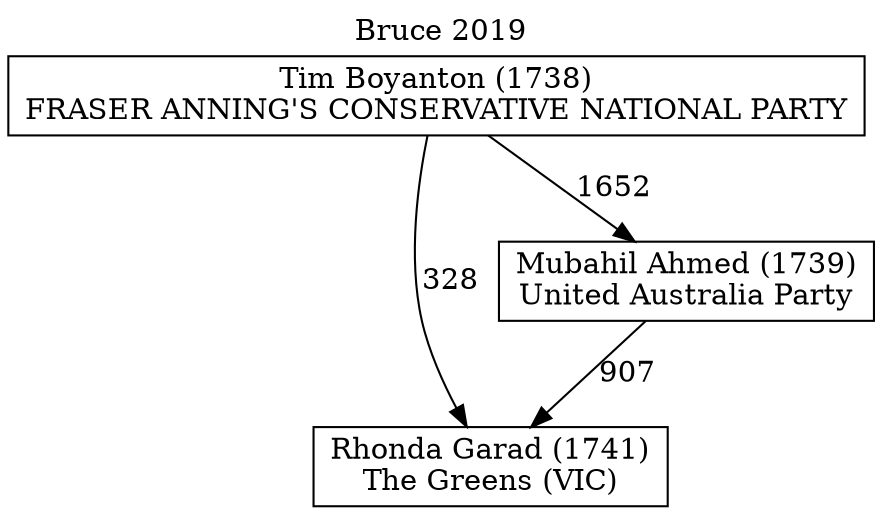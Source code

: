 // House preference flow
digraph "Rhonda Garad (1741)_Bruce_2019" {
	graph [label="Bruce 2019" labelloc=t mclimit=10]
	node [shape=box]
	"Rhonda Garad (1741)" [label="Rhonda Garad (1741)
The Greens (VIC)"]
	"Mubahil Ahmed (1739)" [label="Mubahil Ahmed (1739)
United Australia Party"]
	"Tim Boyanton (1738)" [label="Tim Boyanton (1738)
FRASER ANNING'S CONSERVATIVE NATIONAL PARTY"]
	"Rhonda Garad (1741)" [label="Rhonda Garad (1741)
The Greens (VIC)"]
	"Tim Boyanton (1738)" [label="Tim Boyanton (1738)
FRASER ANNING'S CONSERVATIVE NATIONAL PARTY"]
	"Tim Boyanton (1738)" [label="Tim Boyanton (1738)
FRASER ANNING'S CONSERVATIVE NATIONAL PARTY"]
	"Mubahil Ahmed (1739)" [label="Mubahil Ahmed (1739)
United Australia Party"]
	"Tim Boyanton (1738)" [label="Tim Boyanton (1738)
FRASER ANNING'S CONSERVATIVE NATIONAL PARTY"]
	"Tim Boyanton (1738)" [label="Tim Boyanton (1738)
FRASER ANNING'S CONSERVATIVE NATIONAL PARTY"]
	"Mubahil Ahmed (1739)" -> "Rhonda Garad (1741)" [label=907]
	"Tim Boyanton (1738)" -> "Mubahil Ahmed (1739)" [label=1652]
	"Tim Boyanton (1738)" -> "Rhonda Garad (1741)" [label=328]
}
